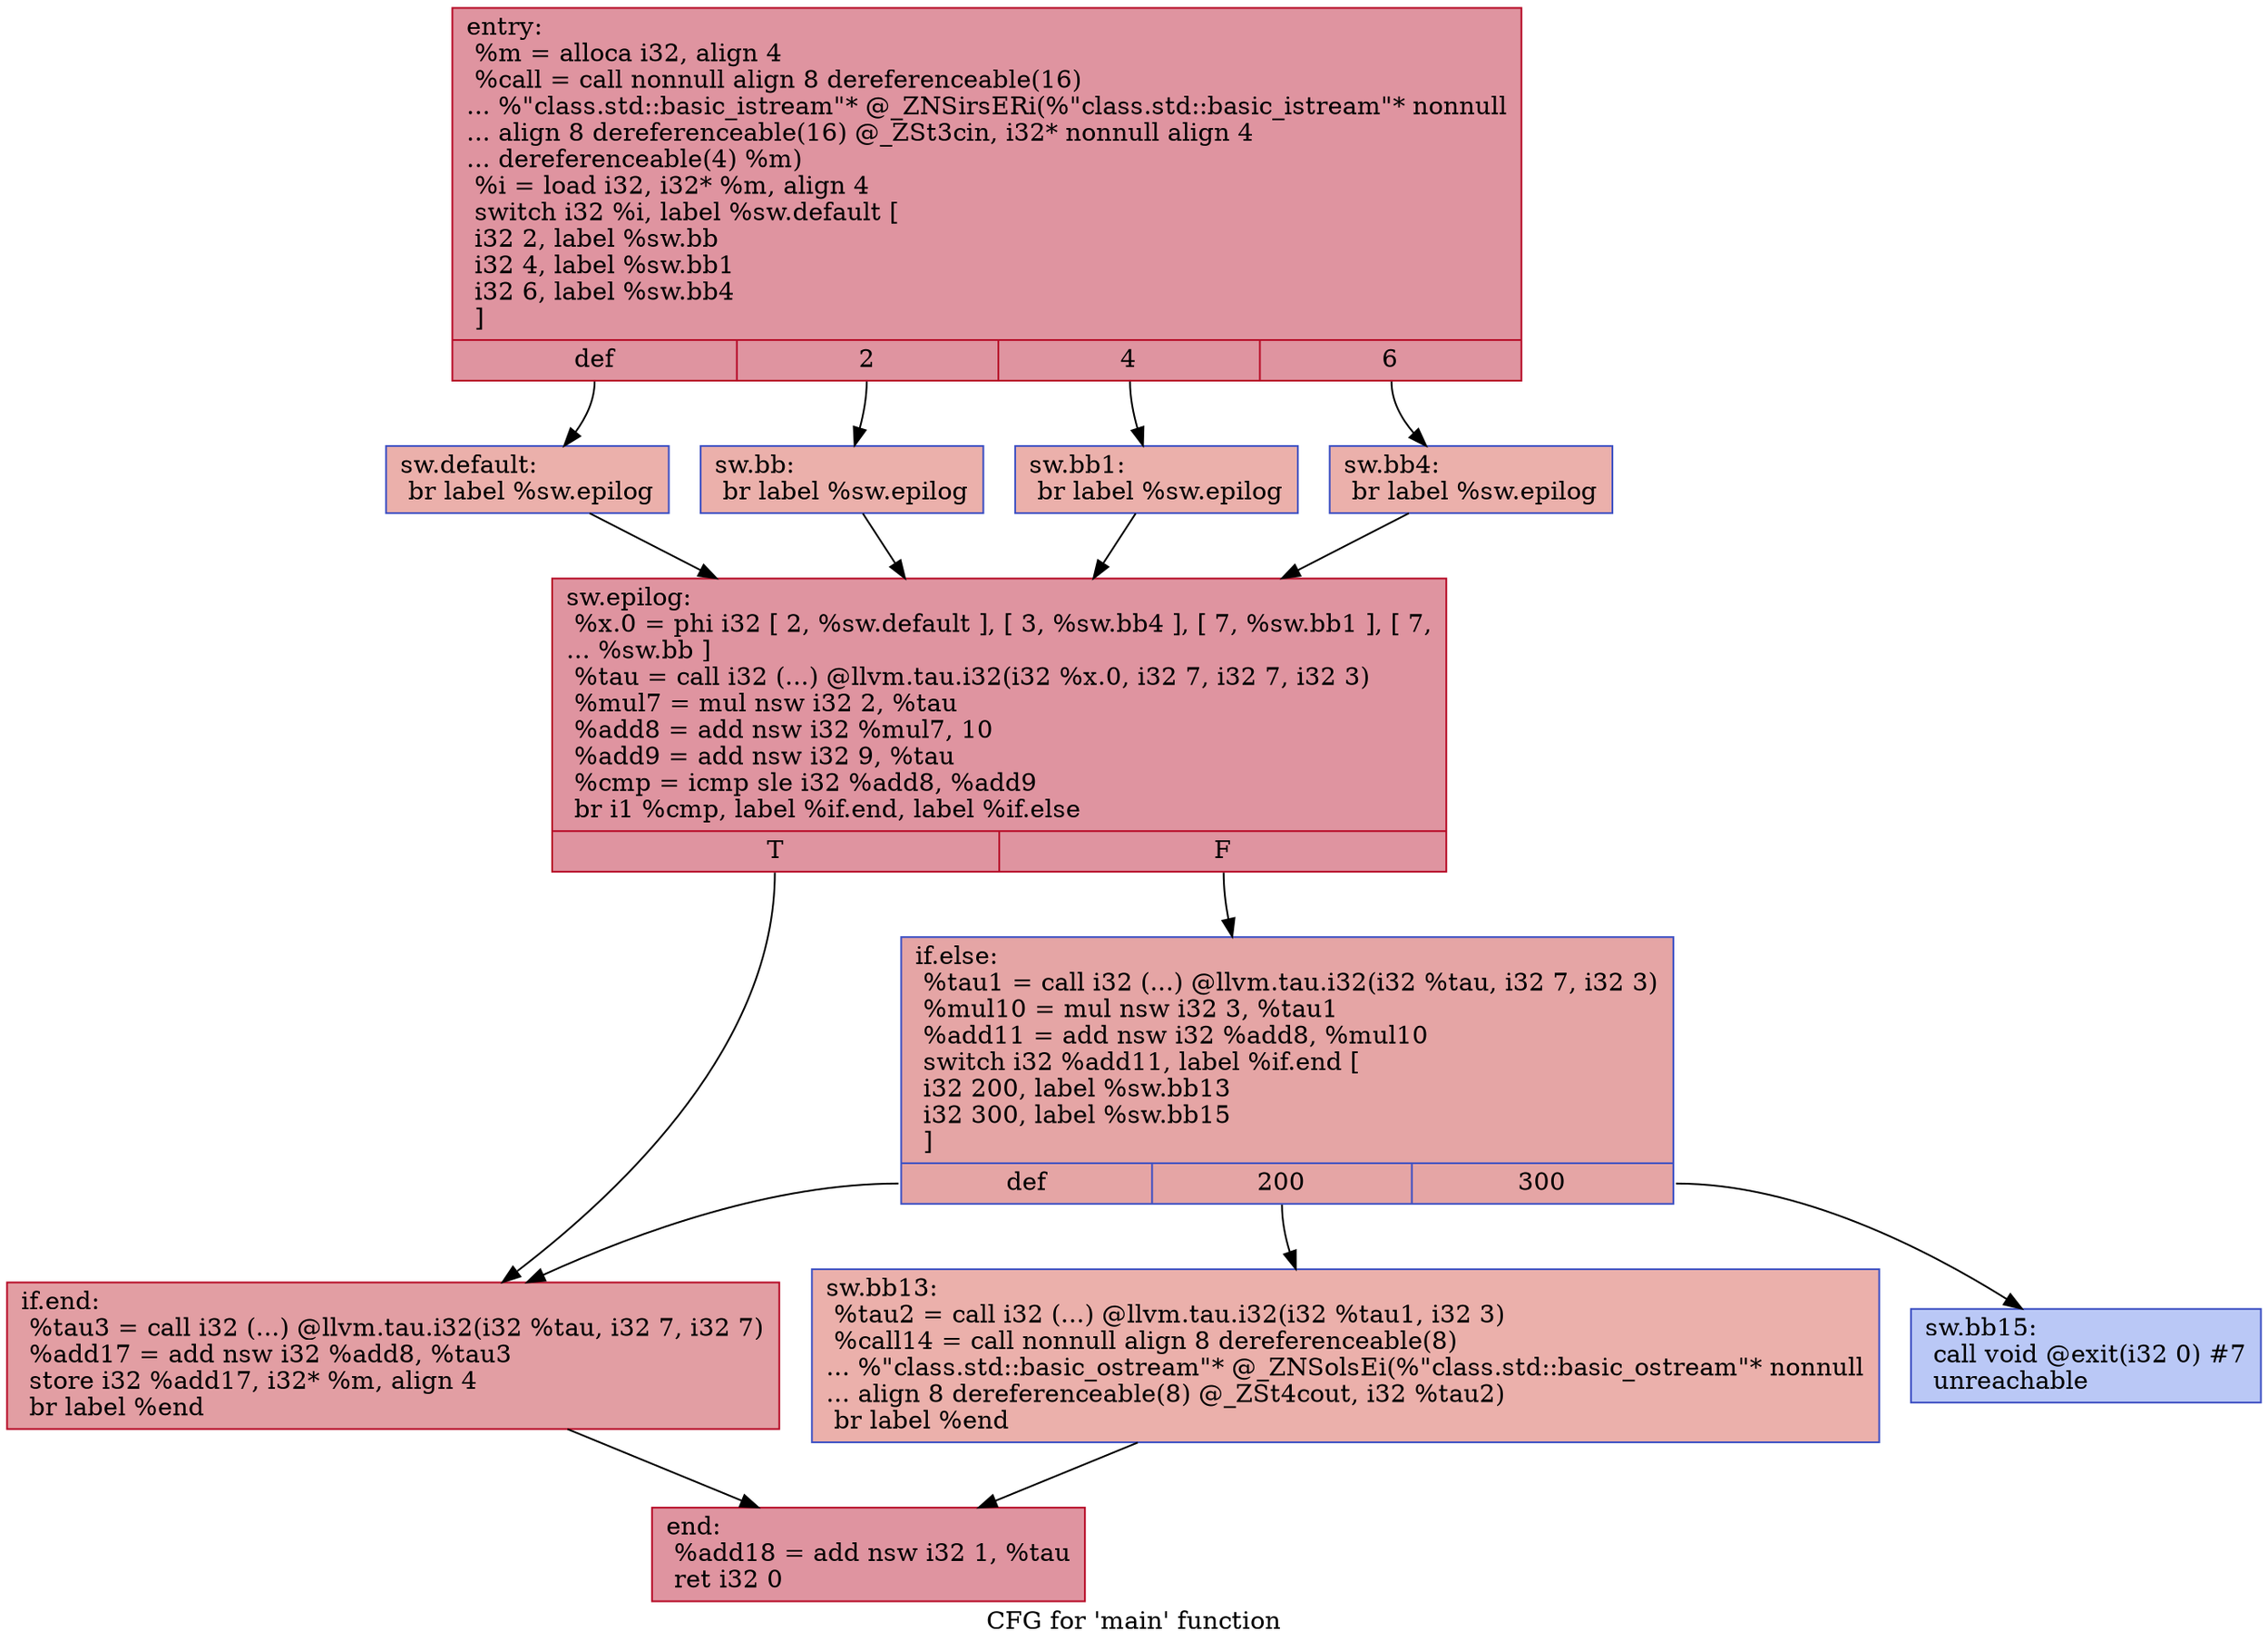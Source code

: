 digraph "CFG for 'main' function" {
	label="CFG for 'main' function";

	Node0x560563ff5210 [shape=record,color="#b70d28ff", style=filled, fillcolor="#b70d2870",label="{entry:\l  %m = alloca i32, align 4\l  %call = call nonnull align 8 dereferenceable(16)\l... %\"class.std::basic_istream\"* @_ZNSirsERi(%\"class.std::basic_istream\"* nonnull\l... align 8 dereferenceable(16) @_ZSt3cin, i32* nonnull align 4\l... dereferenceable(4) %m)\l  %i = load i32, i32* %m, align 4\l  switch i32 %i, label %sw.default [\l    i32 2, label %sw.bb\l    i32 4, label %sw.bb1\l    i32 6, label %sw.bb4\l  ]\l|{<s0>def|<s1>2|<s2>4|<s3>6}}"];
	Node0x560563ff5210:s0 -> Node0x560563ff5650;
	Node0x560563ff5210:s1 -> Node0x560563ff5760;
	Node0x560563ff5210:s2 -> Node0x560563ff5860;
	Node0x560563ff5210:s3 -> Node0x560563ff5960;
	Node0x560563ff5760 [shape=record,color="#3d50c3ff", style=filled, fillcolor="#d24b4070",label="{sw.bb:                                            \l  br label %sw.epilog\l}"];
	Node0x560563ff5760 -> Node0x560563ff5a80;
	Node0x560563ff5860 [shape=record,color="#3d50c3ff", style=filled, fillcolor="#d24b4070",label="{sw.bb1:                                           \l  br label %sw.epilog\l}"];
	Node0x560563ff5860 -> Node0x560563ff5a80;
	Node0x560563ff5960 [shape=record,color="#3d50c3ff", style=filled, fillcolor="#d24b4070",label="{sw.bb4:                                           \l  br label %sw.epilog\l}"];
	Node0x560563ff5960 -> Node0x560563ff5a80;
	Node0x560563ff5650 [shape=record,color="#3d50c3ff", style=filled, fillcolor="#d24b4070",label="{sw.default:                                       \l  br label %sw.epilog\l}"];
	Node0x560563ff5650 -> Node0x560563ff5a80;
	Node0x560563ff5a80 [shape=record,color="#b70d28ff", style=filled, fillcolor="#b70d2870",label="{sw.epilog:                                        \l  %x.0 = phi i32 [ 2, %sw.default ], [ 3, %sw.bb4 ], [ 7, %sw.bb1 ], [ 7,\l... %sw.bb ]\l  %tau = call i32 (...) @llvm.tau.i32(i32 %x.0, i32 7, i32 7, i32 3)\l  %mul7 = mul nsw i32 2, %tau\l  %add8 = add nsw i32 %mul7, 10\l  %add9 = add nsw i32 9, %tau\l  %cmp = icmp sle i32 %add8, %add9\l  br i1 %cmp, label %if.end, label %if.else\l|{<s0>T|<s1>F}}"];
	Node0x560563ff5a80:s0 -> Node0x560563ff6530;
	Node0x560563ff5a80:s1 -> Node0x560563ff65a0;
	Node0x560563ff65a0 [shape=record,color="#3d50c3ff", style=filled, fillcolor="#c5333470",label="{if.else:                                          \l  %tau1 = call i32 (...) @llvm.tau.i32(i32 %tau, i32 7, i32 3)\l  %mul10 = mul nsw i32 3, %tau1\l  %add11 = add nsw i32 %add8, %mul10\l  switch i32 %add11, label %if.end [\l    i32 200, label %sw.bb13\l    i32 300, label %sw.bb15\l  ]\l|{<s0>def|<s1>200|<s2>300}}"];
	Node0x560563ff65a0:s0 -> Node0x560563ff6530;
	Node0x560563ff65a0:s1 -> Node0x560563ff68c0;
	Node0x560563ff65a0:s2 -> Node0x560563ff6960;
	Node0x560563ff68c0 [shape=record,color="#3d50c3ff", style=filled, fillcolor="#d24b4070",label="{sw.bb13:                                          \l  %tau2 = call i32 (...) @llvm.tau.i32(i32 %tau1, i32 3)\l  %call14 = call nonnull align 8 dereferenceable(8)\l... %\"class.std::basic_ostream\"* @_ZNSolsEi(%\"class.std::basic_ostream\"* nonnull\l... align 8 dereferenceable(8) @_ZSt4cout, i32 %tau2)\l  br label %end\l}"];
	Node0x560563ff68c0 -> Node0x560563ff6e90;
	Node0x560563ff6960 [shape=record,color="#3d50c3ff", style=filled, fillcolor="#6282ea70",label="{sw.bb15:                                          \l  call void @exit(i32 0) #7\l  unreachable\l}"];
	Node0x560563ff6530 [shape=record,color="#b70d28ff", style=filled, fillcolor="#be242e70",label="{if.end:                                           \l  %tau3 = call i32 (...) @llvm.tau.i32(i32 %tau, i32 7, i32 7)\l  %add17 = add nsw i32 %add8, %tau3\l  store i32 %add17, i32* %m, align 4\l  br label %end\l}"];
	Node0x560563ff6530 -> Node0x560563ff6e90;
	Node0x560563ff6e90 [shape=record,color="#b70d28ff", style=filled, fillcolor="#b70d2870",label="{end:                                              \l  %add18 = add nsw i32 1, %tau\l  ret i32 0\l}"];
}
